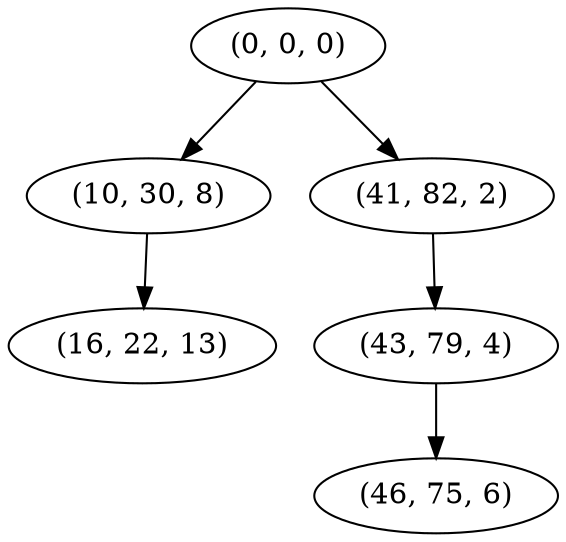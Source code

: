 digraph tree {
    "(0, 0, 0)";
    "(10, 30, 8)";
    "(16, 22, 13)";
    "(41, 82, 2)";
    "(43, 79, 4)";
    "(46, 75, 6)";
    "(0, 0, 0)" -> "(10, 30, 8)";
    "(0, 0, 0)" -> "(41, 82, 2)";
    "(10, 30, 8)" -> "(16, 22, 13)";
    "(41, 82, 2)" -> "(43, 79, 4)";
    "(43, 79, 4)" -> "(46, 75, 6)";
}
